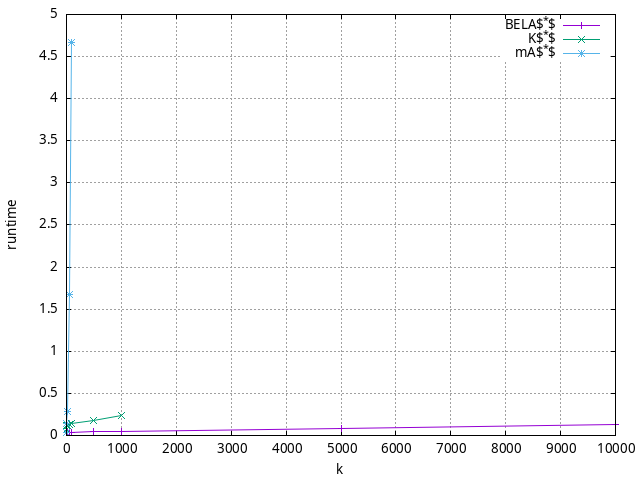 #!/usr/bin/gnuplot
# -*- coding: utf-8 -*-
#
# results/maps/octile/15/random512-15.heuristic.octile.runtime.gnuplot
#
# Started on 04/02/2024 19:56:12
# Author: Carlos Linares López
set grid
set xlabel "k"
set ylabel "runtime"

set terminal png enhanced font "Ariel,10"
set output 'random512-15.heuristic.octile.runtime.png'

plot "-" title "BELA$^*$"      with linesp, "-" title "K$^*$"      with linesp, "-" title "mA$^*$"      with linesp

	1 0.037188117189999995
	5 0.0385934693
	10 0.0384692768
	50 0.039375507500000004
	100 0.039427328
	500 0.04309319139999999
	1000 0.0466847138
	5000 0.08240285899999998
	10000 0.12716694399999998
end
	1 0.0702494
	5 0.11778426
	10 0.12360826600000001
	50 0.13312341300000002
	100 0.14000392099999998
	500 0.18205813000000004
	1000 0.23658361
end
	1 0.03126911791
	5 0.14262357099
	10 0.28332371225999997
	50 1.6690255758
	100 4.6697425351
end
